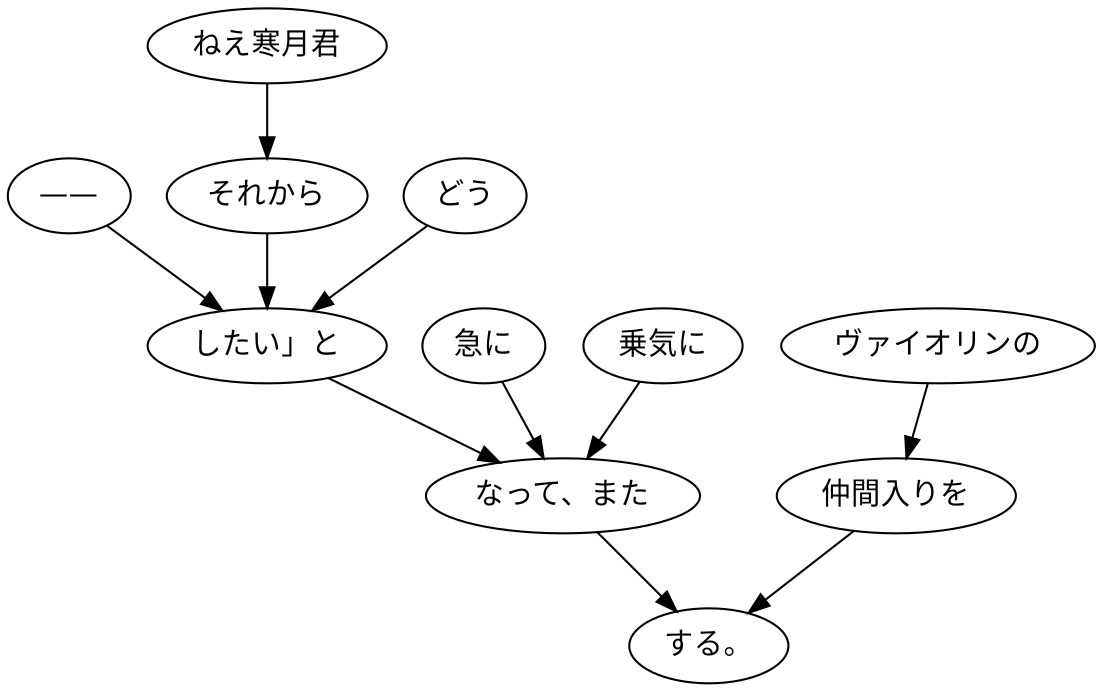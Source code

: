 digraph graph8179 {
	node0 [label="——"];
	node1 [label="ねえ寒月君"];
	node2 [label="それから"];
	node3 [label="どう"];
	node4 [label="したい」と"];
	node5 [label="急に"];
	node6 [label="乗気に"];
	node7 [label="なって、また"];
	node8 [label="ヴァイオリンの"];
	node9 [label="仲間入りを"];
	node10 [label="する。"];
	node0 -> node4;
	node1 -> node2;
	node2 -> node4;
	node3 -> node4;
	node4 -> node7;
	node5 -> node7;
	node6 -> node7;
	node7 -> node10;
	node8 -> node9;
	node9 -> node10;
}

